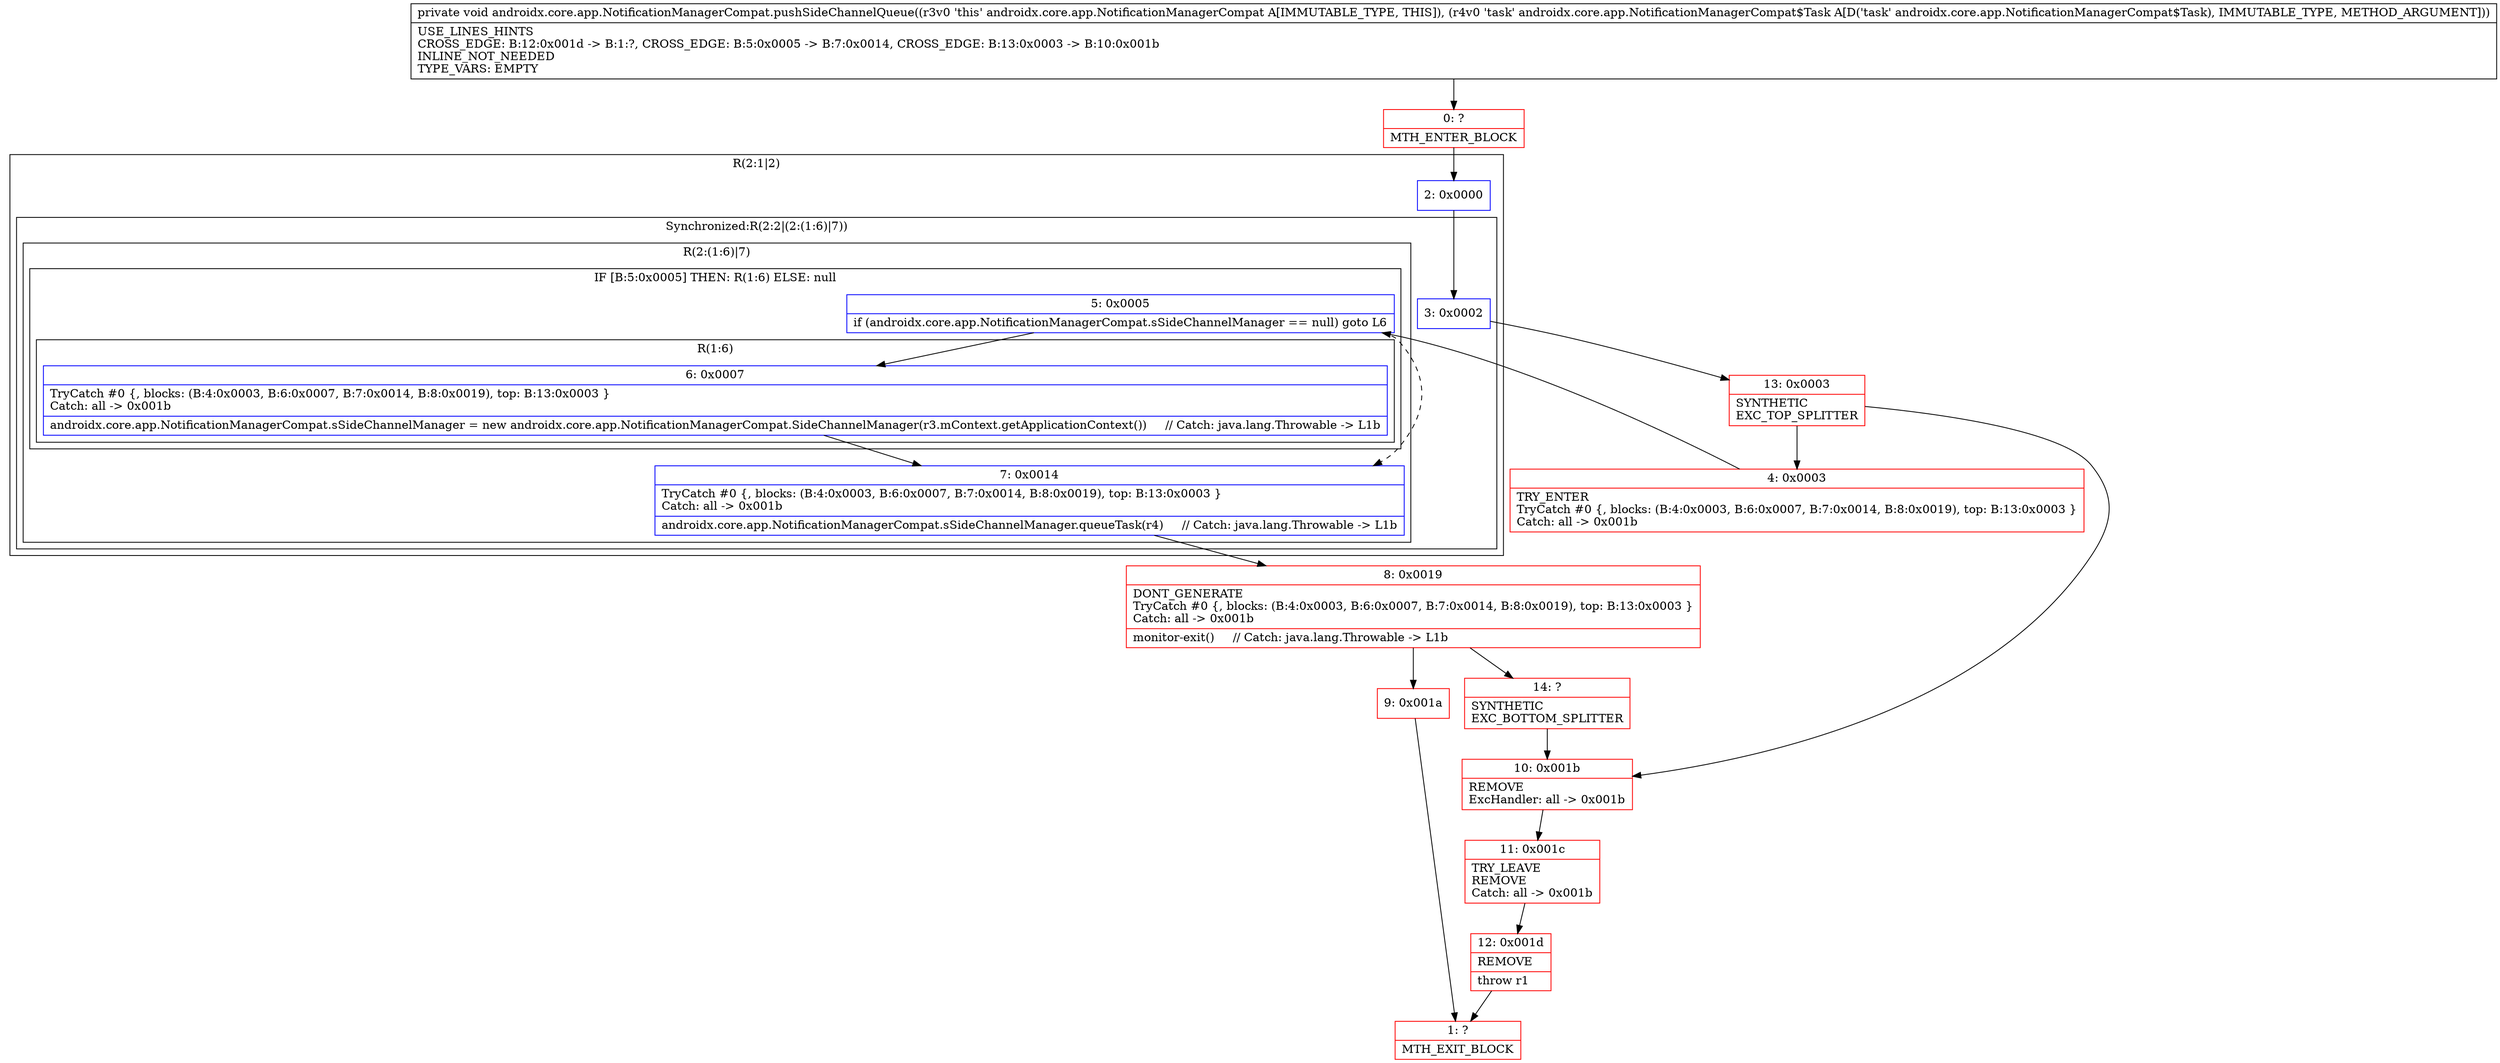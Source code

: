 digraph "CFG forandroidx.core.app.NotificationManagerCompat.pushSideChannelQueue(Landroidx\/core\/app\/NotificationManagerCompat$Task;)V" {
subgraph cluster_Region_1115573359 {
label = "R(2:1|2)";
node [shape=record,color=blue];
Node_2 [shape=record,label="{2\:\ 0x0000}"];
subgraph cluster_SynchronizedRegion_917171747 {
label = "Synchronized:R(2:2|(2:(1:6)|7))";
node [shape=record,color=blue];
Node_3 [shape=record,label="{3\:\ 0x0002}"];
subgraph cluster_Region_1497560055 {
label = "R(2:(1:6)|7)";
node [shape=record,color=blue];
subgraph cluster_IfRegion_2046087587 {
label = "IF [B:5:0x0005] THEN: R(1:6) ELSE: null";
node [shape=record,color=blue];
Node_5 [shape=record,label="{5\:\ 0x0005|if (androidx.core.app.NotificationManagerCompat.sSideChannelManager == null) goto L6\l}"];
subgraph cluster_Region_1239021510 {
label = "R(1:6)";
node [shape=record,color=blue];
Node_6 [shape=record,label="{6\:\ 0x0007|TryCatch #0 \{, blocks: (B:4:0x0003, B:6:0x0007, B:7:0x0014, B:8:0x0019), top: B:13:0x0003 \}\lCatch: all \-\> 0x001b\l|androidx.core.app.NotificationManagerCompat.sSideChannelManager = new androidx.core.app.NotificationManagerCompat.SideChannelManager(r3.mContext.getApplicationContext())     \/\/ Catch: java.lang.Throwable \-\> L1b\l}"];
}
}
Node_7 [shape=record,label="{7\:\ 0x0014|TryCatch #0 \{, blocks: (B:4:0x0003, B:6:0x0007, B:7:0x0014, B:8:0x0019), top: B:13:0x0003 \}\lCatch: all \-\> 0x001b\l|androidx.core.app.NotificationManagerCompat.sSideChannelManager.queueTask(r4)     \/\/ Catch: java.lang.Throwable \-\> L1b\l}"];
}
}
}
Node_0 [shape=record,color=red,label="{0\:\ ?|MTH_ENTER_BLOCK\l}"];
Node_13 [shape=record,color=red,label="{13\:\ 0x0003|SYNTHETIC\lEXC_TOP_SPLITTER\l}"];
Node_4 [shape=record,color=red,label="{4\:\ 0x0003|TRY_ENTER\lTryCatch #0 \{, blocks: (B:4:0x0003, B:6:0x0007, B:7:0x0014, B:8:0x0019), top: B:13:0x0003 \}\lCatch: all \-\> 0x001b\l}"];
Node_8 [shape=record,color=red,label="{8\:\ 0x0019|DONT_GENERATE\lTryCatch #0 \{, blocks: (B:4:0x0003, B:6:0x0007, B:7:0x0014, B:8:0x0019), top: B:13:0x0003 \}\lCatch: all \-\> 0x001b\l|monitor\-exit()     \/\/ Catch: java.lang.Throwable \-\> L1b\l}"];
Node_9 [shape=record,color=red,label="{9\:\ 0x001a}"];
Node_1 [shape=record,color=red,label="{1\:\ ?|MTH_EXIT_BLOCK\l}"];
Node_14 [shape=record,color=red,label="{14\:\ ?|SYNTHETIC\lEXC_BOTTOM_SPLITTER\l}"];
Node_10 [shape=record,color=red,label="{10\:\ 0x001b|REMOVE\lExcHandler: all \-\> 0x001b\l}"];
Node_11 [shape=record,color=red,label="{11\:\ 0x001c|TRY_LEAVE\lREMOVE\lCatch: all \-\> 0x001b\l}"];
Node_12 [shape=record,color=red,label="{12\:\ 0x001d|REMOVE\l|throw r1\l}"];
MethodNode[shape=record,label="{private void androidx.core.app.NotificationManagerCompat.pushSideChannelQueue((r3v0 'this' androidx.core.app.NotificationManagerCompat A[IMMUTABLE_TYPE, THIS]), (r4v0 'task' androidx.core.app.NotificationManagerCompat$Task A[D('task' androidx.core.app.NotificationManagerCompat$Task), IMMUTABLE_TYPE, METHOD_ARGUMENT]))  | USE_LINES_HINTS\lCROSS_EDGE: B:12:0x001d \-\> B:1:?, CROSS_EDGE: B:5:0x0005 \-\> B:7:0x0014, CROSS_EDGE: B:13:0x0003 \-\> B:10:0x001b\lINLINE_NOT_NEEDED\lTYPE_VARS: EMPTY\l}"];
MethodNode -> Node_0;Node_2 -> Node_3;
Node_3 -> Node_13;
Node_5 -> Node_6;
Node_5 -> Node_7[style=dashed];
Node_6 -> Node_7;
Node_7 -> Node_8;
Node_0 -> Node_2;
Node_13 -> Node_4;
Node_13 -> Node_10;
Node_4 -> Node_5;
Node_8 -> Node_9;
Node_8 -> Node_14;
Node_9 -> Node_1;
Node_14 -> Node_10;
Node_10 -> Node_11;
Node_11 -> Node_12;
Node_12 -> Node_1;
}

